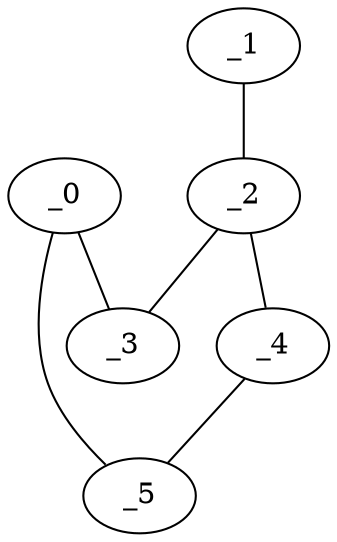 graph EP1_0130 {
	_0	 [x="2.16845",
		y="2.96115"];
	_3	 [x="1.41467",
		y="2.83844"];
	_0 -- _3;
	_5	 [x="1.83226",
		y="1.9267"];
	_0 -- _5;
	_1	 [x="1.63663",
		y="0.382764"];
	_2	 [x="0.738977",
		y="0.712978"];
	_1 -- _2;
	_2 -- _3;
	_4	 [x="1.1667",
		y="1.94806"];
	_2 -- _4;
	_4 -- _5;
}
